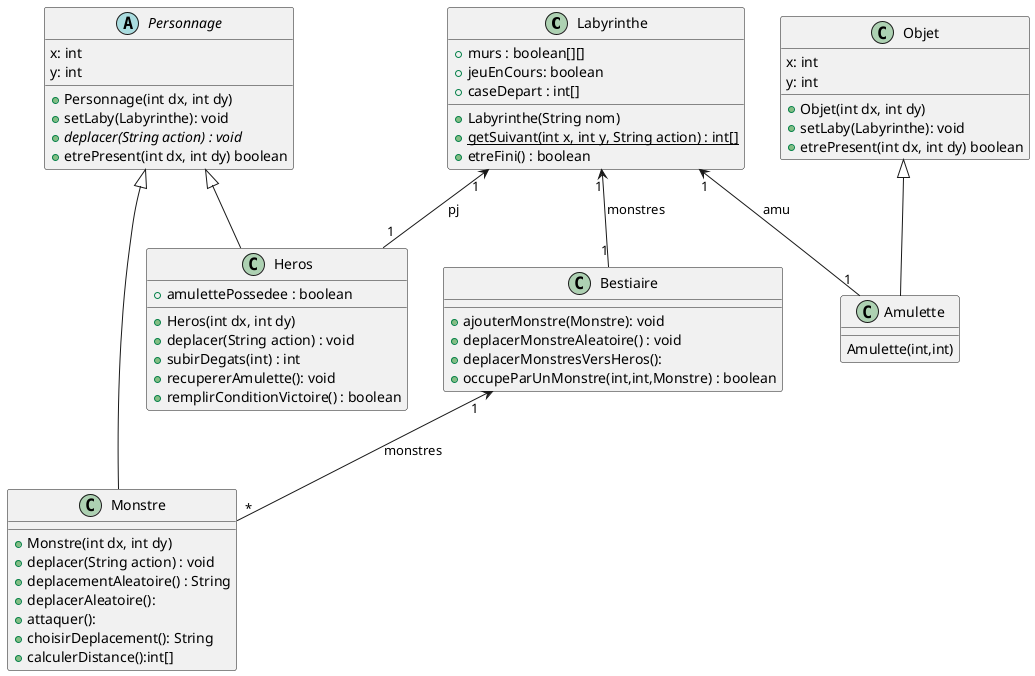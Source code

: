 @startuml


    /'interface Jeu {
            +update(double secondes, Clavier clavier) : void
            +init() : void
            +etreFini() : boolean
    }

    interface DessinJeu{
    dessinerJeu(Jeu jeu, Canvas canvas) :
    }'/

    /'class Main {
        +{static} main(String[] args) : void
    }'/

    /'class MainLaby {
        +{static} main(String[] args) : void
    }'/

    /'class LabyJeu {
        '+laby : Labyrinthe
        +perso : Personnage
        +monstre : Personnage
        +LabyJeu():
        +LabyJeu(String):
        +update(double secondes, Clavier clavier) : void
        +init() : void
        +etreFini() : boolean
    }

    class LabyDessin {
        +dessinerJeu(Jeu jeu, Canvas canvas) : void
    }'/

    class Labyrinthe {
        /'
        +{static} MUR : char = 'X'
        +{static} PJ : char = 'P'
        +{static} M : char = 'M'
        +{static} VIDE : char = '.'
        +{static} HAUT : String = "Haut"
        +{static} BAS : String = "Bas"
        +{static} GAUCHE : String = "Gauche"
        +{static} DROITE : String = "Droite"
        '/
        +murs : boolean[][]
        +jeuEnCours: boolean
        +caseDepart : int[]
        +Labyrinthe(String nom)
        +{static} getSuivant(int x, int y, String action) : int[]
        +etreFini() : boolean
    }

        abstract class Personnage {
            x: int
            y: int
            +Personnage(int dx, int dy)
            +setLaby(Labyrinthe): void
            +{abstract} deplacer(String action) : void
            +etrePresent(int dx, int dy) boolean
        }


    class Heros {
        + amulettePossedee : boolean
        +Heros(int dx, int dy)
        +deplacer(String action) : void
        +subirDegats(int) : int
        +recupererAmulette(): void
        +remplirConditionVictoire() : boolean
    }

    class Monstre {
        +Monstre(int dx, int dy)
        +deplacer(String action) : void
        +deplacementAleatoire() : String
        +deplacerAleatoire():
        +attaquer():
        +choisirDeplacement(): String
        +calculerDistance():int[]
    }

    class Bestiaire{
        +ajouterMonstre(Monstre): void
        +deplacerMonstreAleatoire() : void
        +deplacerMonstresVersHeros():
        +occupeParUnMonstre(int,int,Monstre) : boolean
    }


    class Objet{
        x: int
        y: int
        +Objet(int dx, int dy)
        +setLaby(Labyrinthe): void
        +etrePresent(int dx, int dy) boolean
    }

    class Amulette{
        Amulette(int,int)
    }



package "moteurJeu" {
    interface Jeu {
        +update(double secondes, Clavier clavier) : void
        +etreFini() : boolean
    }

    interface DessinJeu {
        +dessinerJeu(Jeu jeu, Canvas canvas) : void
    }

    class Clavier {
        +bas : boolean
        +haut : boolean
        +gauche : boolean
        +droite : boolean
    }

    class MoteurJeu {
        +{static} setTaille(int width, int height) : void
        +{static} setFPS(int fps) : void
        +{static} launch(Jeu jeu, DessinJeu dessin) : void
    }
}

remove moteurJeu


/'Jeu <|.. LabyJeu
DessinJeu <|.. LabyDessin'/

Personnage <|-- Heros
Personnage <|-- Monstre

Labyrinthe "1" <-- "1" Heros : pj
Labyrinthe "1" <-- "1" Bestiaire : monstres

Bestiaire "1" <-- "*" Monstre : monstres

Objet <|-- Amulette
Labyrinthe "1" <-- "1" Amulette : amu
@enduml